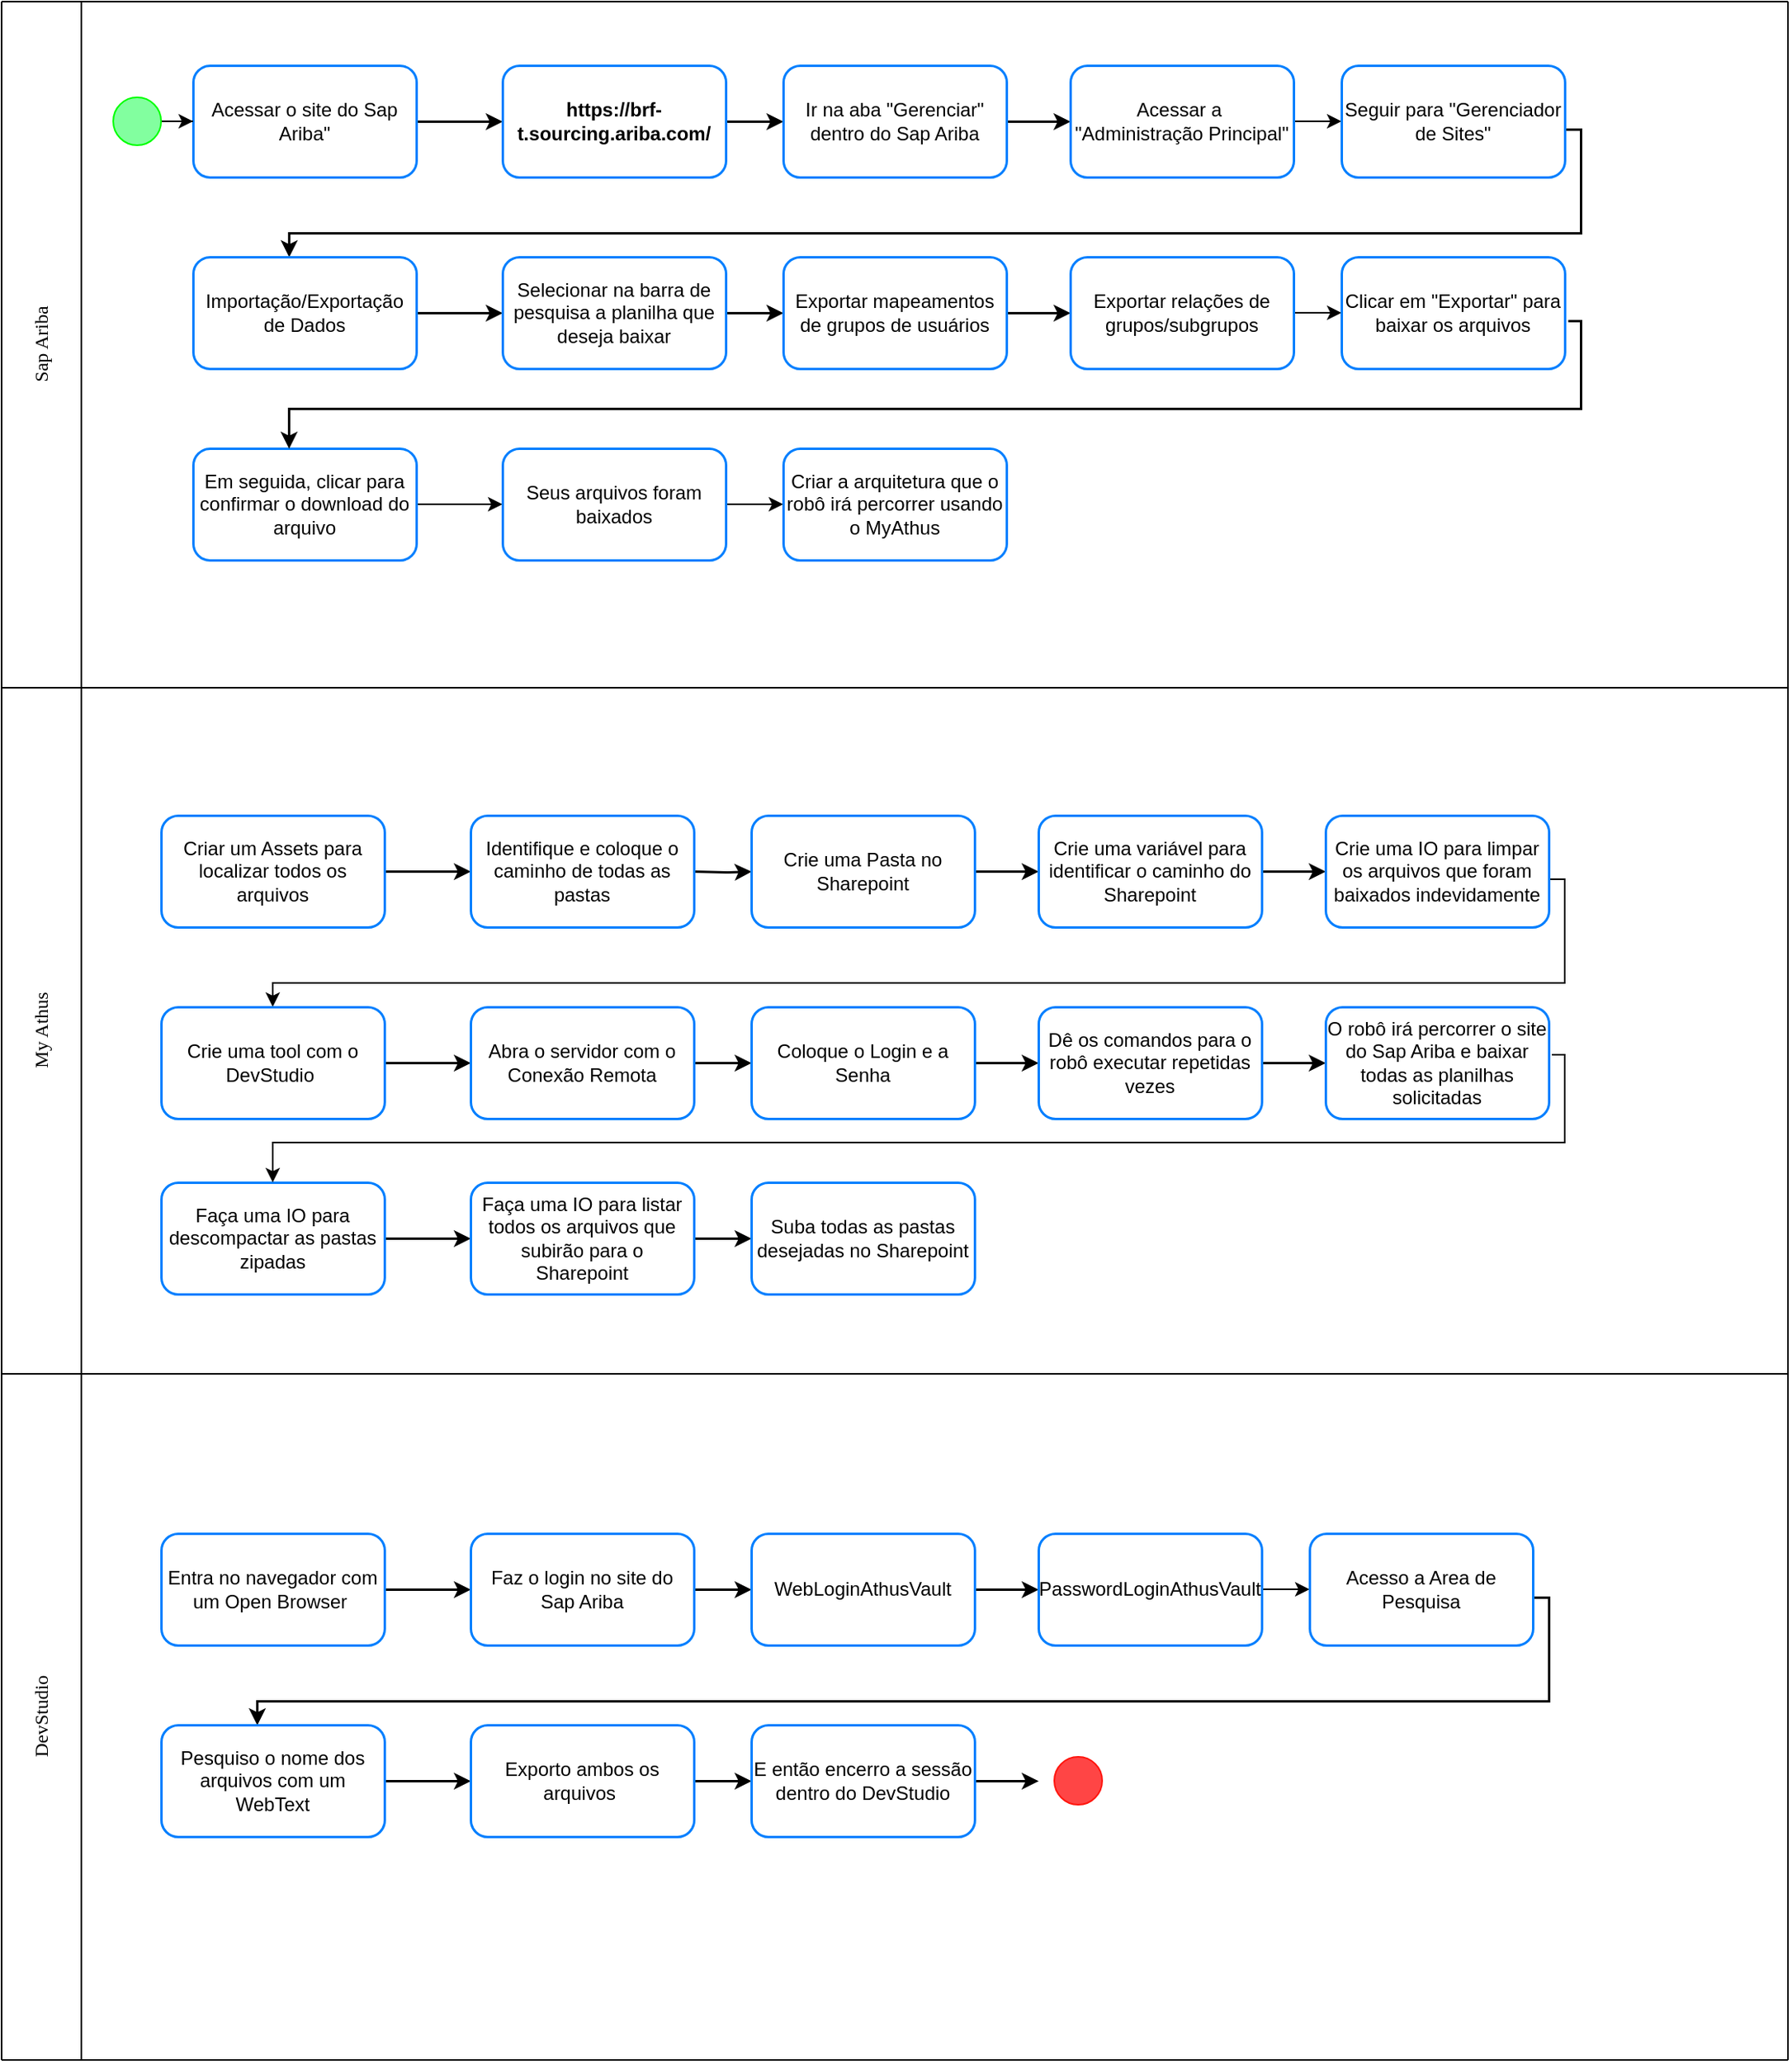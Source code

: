 <mxfile version="24.5.5" type="github">
  <diagram name="Página-1" id="-Nbuqv1Fr_TWL1hPOY4e">
    <mxGraphModel dx="1066" dy="613" grid="1" gridSize="10" guides="1" tooltips="1" connect="1" arrows="1" fold="1" page="1" pageScale="1" pageWidth="827" pageHeight="1169" math="0" shadow="0">
      <root>
        <mxCell id="0" />
        <mxCell id="1" parent="0" />
        <mxCell id="xklGR3EyqK50y4K4-iU5-8" value="" style="edgeStyle=orthogonalEdgeStyle;rounded=0;orthogonalLoop=1;jettySize=auto;html=1;strokeColor=#000000;strokeWidth=1.5;" parent="1" source="xklGR3EyqK50y4K4-iU5-1" target="xklGR3EyqK50y4K4-iU5-7" edge="1">
          <mxGeometry relative="1" as="geometry" />
        </mxCell>
        <mxCell id="xklGR3EyqK50y4K4-iU5-1" value="Acessar o site do Sap Ariba&quot;" style="rounded=1;whiteSpace=wrap;html=1;strokeColor=#007FFF;strokeWidth=1.5;" parent="1" vertex="1">
          <mxGeometry x="120" y="40" width="140" height="70" as="geometry" />
        </mxCell>
        <mxCell id="xklGR3EyqK50y4K4-iU5-10" value="" style="edgeStyle=orthogonalEdgeStyle;rounded=0;orthogonalLoop=1;jettySize=auto;html=1;strokeColor=#000000;strokeWidth=1.5;" parent="1" source="xklGR3EyqK50y4K4-iU5-7" target="xklGR3EyqK50y4K4-iU5-9" edge="1">
          <mxGeometry relative="1" as="geometry" />
        </mxCell>
        <mxCell id="xklGR3EyqK50y4K4-iU5-7" value="&lt;b&gt;https://brf-t.sourcing.ariba.com/&lt;/b&gt;" style="rounded=1;whiteSpace=wrap;html=1;strokeColor=#007FFF;strokeWidth=1.5;" parent="1" vertex="1">
          <mxGeometry x="314" y="40" width="140" height="70" as="geometry" />
        </mxCell>
        <mxCell id="xklGR3EyqK50y4K4-iU5-12" value="" style="edgeStyle=orthogonalEdgeStyle;rounded=0;orthogonalLoop=1;jettySize=auto;html=1;strokeColor=#000000;strokeWidth=1.5;" parent="1" source="xklGR3EyqK50y4K4-iU5-9" target="xklGR3EyqK50y4K4-iU5-11" edge="1">
          <mxGeometry relative="1" as="geometry" />
        </mxCell>
        <mxCell id="xklGR3EyqK50y4K4-iU5-9" value="Ir na aba &quot;Gerenciar&quot; dentro do Sap Ariba" style="rounded=1;whiteSpace=wrap;html=1;strokeColor=#007FFF;strokeWidth=1.5;" parent="1" vertex="1">
          <mxGeometry x="490" y="40" width="140" height="70" as="geometry" />
        </mxCell>
        <mxCell id="btMj1ztMAgMaOOfJKISs-78" value="" style="edgeStyle=orthogonalEdgeStyle;rounded=0;orthogonalLoop=1;jettySize=auto;html=1;" parent="1" source="xklGR3EyqK50y4K4-iU5-11" target="xklGR3EyqK50y4K4-iU5-13" edge="1">
          <mxGeometry relative="1" as="geometry" />
        </mxCell>
        <mxCell id="xklGR3EyqK50y4K4-iU5-11" value="Acessar a&amp;nbsp; &quot;Administração Principal&quot;" style="rounded=1;whiteSpace=wrap;html=1;strokeColor=#007FFF;strokeWidth=1.5;" parent="1" vertex="1">
          <mxGeometry x="670" y="40" width="140" height="70" as="geometry" />
        </mxCell>
        <mxCell id="xklGR3EyqK50y4K4-iU5-17" style="edgeStyle=orthogonalEdgeStyle;rounded=0;orthogonalLoop=1;jettySize=auto;html=1;strokeWidth=1.5;entryX=0.429;entryY=0;entryDx=0;entryDy=0;entryPerimeter=0;" parent="1" target="xklGR3EyqK50y4K4-iU5-15" edge="1">
          <mxGeometry relative="1" as="geometry">
            <mxPoint x="180" y="150" as="targetPoint" />
            <mxPoint x="962.02" y="60" as="sourcePoint" />
            <Array as="points">
              <mxPoint x="962" y="80" />
              <mxPoint x="990" y="80" />
              <mxPoint x="990" y="145" />
              <mxPoint x="180" y="145" />
            </Array>
          </mxGeometry>
        </mxCell>
        <mxCell id="xklGR3EyqK50y4K4-iU5-13" value="Seguir para &quot;Gerenciador de Sites&quot;" style="rounded=1;whiteSpace=wrap;html=1;strokeColor=#007FFF;strokeWidth=1.5;" parent="1" vertex="1">
          <mxGeometry x="840" y="40" width="140" height="70" as="geometry" />
        </mxCell>
        <mxCell id="xklGR3EyqK50y4K4-iU5-19" value="" style="edgeStyle=orthogonalEdgeStyle;rounded=0;orthogonalLoop=1;jettySize=auto;html=1;strokeColor=#000000;strokeWidth=1.5;" parent="1" source="xklGR3EyqK50y4K4-iU5-15" target="xklGR3EyqK50y4K4-iU5-18" edge="1">
          <mxGeometry relative="1" as="geometry" />
        </mxCell>
        <mxCell id="xklGR3EyqK50y4K4-iU5-15" value="Importação/Exportação de Dados" style="rounded=1;whiteSpace=wrap;html=1;strokeColor=#007FFF;strokeWidth=1.5;" parent="1" vertex="1">
          <mxGeometry x="120" y="160" width="140" height="70" as="geometry" />
        </mxCell>
        <mxCell id="xklGR3EyqK50y4K4-iU5-21" value="" style="edgeStyle=orthogonalEdgeStyle;rounded=0;orthogonalLoop=1;jettySize=auto;html=1;strokeColor=#000000;strokeWidth=1.5;" parent="1" source="xklGR3EyqK50y4K4-iU5-18" target="xklGR3EyqK50y4K4-iU5-20" edge="1">
          <mxGeometry relative="1" as="geometry" />
        </mxCell>
        <mxCell id="xklGR3EyqK50y4K4-iU5-18" value="Selecionar na barra de pesquisa a planilha que deseja baixar" style="rounded=1;whiteSpace=wrap;html=1;strokeColor=#007FFF;strokeWidth=1.5;" parent="1" vertex="1">
          <mxGeometry x="314" y="160" width="140" height="70" as="geometry" />
        </mxCell>
        <mxCell id="xklGR3EyqK50y4K4-iU5-25" value="" style="edgeStyle=orthogonalEdgeStyle;rounded=0;orthogonalLoop=1;jettySize=auto;html=1;strokeColor=#000000;strokeWidth=1.5;" parent="1" source="xklGR3EyqK50y4K4-iU5-20" target="xklGR3EyqK50y4K4-iU5-24" edge="1">
          <mxGeometry relative="1" as="geometry" />
        </mxCell>
        <mxCell id="xklGR3EyqK50y4K4-iU5-20" value="Exportar mapeamentos de grupos de usuários" style="rounded=1;whiteSpace=wrap;html=1;strokeColor=#007FFF;strokeWidth=1.5;" parent="1" vertex="1">
          <mxGeometry x="490" y="160" width="140" height="70" as="geometry" />
        </mxCell>
        <mxCell id="btMj1ztMAgMaOOfJKISs-79" value="" style="edgeStyle=orthogonalEdgeStyle;rounded=0;orthogonalLoop=1;jettySize=auto;html=1;" parent="1" source="xklGR3EyqK50y4K4-iU5-24" target="xklGR3EyqK50y4K4-iU5-26" edge="1">
          <mxGeometry relative="1" as="geometry" />
        </mxCell>
        <mxCell id="xklGR3EyqK50y4K4-iU5-24" value="Exportar relações de grupos/subgrupos" style="rounded=1;whiteSpace=wrap;html=1;strokeColor=#007FFF;strokeWidth=1.5;" parent="1" vertex="1">
          <mxGeometry x="670" y="160" width="140" height="70" as="geometry" />
        </mxCell>
        <mxCell id="xklGR3EyqK50y4K4-iU5-26" value="Clicar em &quot;Exportar&quot; para baixar os arquivos" style="rounded=1;whiteSpace=wrap;html=1;strokeColor=#007FFF;strokeWidth=1.5;" parent="1" vertex="1">
          <mxGeometry x="840" y="160" width="140" height="70" as="geometry" />
        </mxCell>
        <mxCell id="btMj1ztMAgMaOOfJKISs-73" value="" style="edgeStyle=orthogonalEdgeStyle;rounded=0;orthogonalLoop=1;jettySize=auto;html=1;" parent="1" source="xklGR3EyqK50y4K4-iU5-28" target="btMj1ztMAgMaOOfJKISs-72" edge="1">
          <mxGeometry relative="1" as="geometry" />
        </mxCell>
        <mxCell id="xklGR3EyqK50y4K4-iU5-28" value="Em seguida, clicar para confirmar o download do arquivo" style="rounded=1;whiteSpace=wrap;html=1;strokeColor=#007FFF;strokeWidth=1.5;" parent="1" vertex="1">
          <mxGeometry x="120" y="280" width="140" height="70" as="geometry" />
        </mxCell>
        <mxCell id="xklGR3EyqK50y4K4-iU5-48" style="edgeStyle=orthogonalEdgeStyle;rounded=0;orthogonalLoop=1;jettySize=auto;html=1;strokeWidth=1.5;" parent="1" edge="1">
          <mxGeometry relative="1" as="geometry">
            <mxPoint x="180" y="280" as="targetPoint" />
            <mxPoint x="982" y="200" as="sourcePoint" />
            <Array as="points">
              <mxPoint x="990" y="200" />
              <mxPoint x="990" y="255" />
              <mxPoint x="180" y="255" />
            </Array>
          </mxGeometry>
        </mxCell>
        <mxCell id="btMj1ztMAgMaOOfJKISs-3" value="" style="endArrow=none;html=1;rounded=0;" parent="1" edge="1">
          <mxGeometry width="50" height="50" relative="1" as="geometry">
            <mxPoint x="50" y="430" as="sourcePoint" />
            <mxPoint x="50" as="targetPoint" />
          </mxGeometry>
        </mxCell>
        <mxCell id="btMj1ztMAgMaOOfJKISs-5" value="Sap Ariba" style="text;html=1;align=center;verticalAlign=middle;resizable=0;points=[];autosize=1;strokeColor=none;fillColor=none;rotation=270;fontStyle=0;fontFamily=Verdana;" parent="1" vertex="1">
          <mxGeometry x="-15" y="200" width="80" height="30" as="geometry" />
        </mxCell>
        <mxCell id="btMj1ztMAgMaOOfJKISs-10" value="" style="endArrow=none;html=1;rounded=0;" parent="1" edge="1">
          <mxGeometry width="50" height="50" relative="1" as="geometry">
            <mxPoint x="1120" as="sourcePoint" />
            <mxPoint as="targetPoint" />
          </mxGeometry>
        </mxCell>
        <mxCell id="btMj1ztMAgMaOOfJKISs-11" value="" style="endArrow=none;html=1;rounded=0;" parent="1" edge="1">
          <mxGeometry width="50" height="50" relative="1" as="geometry">
            <mxPoint y="430" as="sourcePoint" />
            <mxPoint as="targetPoint" />
          </mxGeometry>
        </mxCell>
        <mxCell id="btMj1ztMAgMaOOfJKISs-12" value="" style="endArrow=none;html=1;rounded=0;" parent="1" edge="1">
          <mxGeometry width="50" height="50" relative="1" as="geometry">
            <mxPoint x="1120" y="430" as="sourcePoint" />
            <mxPoint x="1120" as="targetPoint" />
          </mxGeometry>
        </mxCell>
        <mxCell id="btMj1ztMAgMaOOfJKISs-15" value="" style="endArrow=none;html=1;rounded=0;" parent="1" edge="1">
          <mxGeometry width="50" height="50" relative="1" as="geometry">
            <mxPoint x="1120" y="430" as="sourcePoint" />
            <mxPoint y="430" as="targetPoint" />
          </mxGeometry>
        </mxCell>
        <mxCell id="btMj1ztMAgMaOOfJKISs-16" value="" style="edgeStyle=orthogonalEdgeStyle;rounded=0;orthogonalLoop=1;jettySize=auto;html=1;strokeColor=#000000;strokeWidth=1.5;" parent="1" source="btMj1ztMAgMaOOfJKISs-17" edge="1">
          <mxGeometry relative="1" as="geometry">
            <mxPoint x="294" y="545" as="targetPoint" />
          </mxGeometry>
        </mxCell>
        <mxCell id="btMj1ztMAgMaOOfJKISs-17" value="Criar um Assets para localizar todos os arquivos" style="rounded=1;whiteSpace=wrap;html=1;strokeColor=#007FFF;strokeWidth=1.5;" parent="1" vertex="1">
          <mxGeometry x="100" y="510" width="140" height="70" as="geometry" />
        </mxCell>
        <mxCell id="btMj1ztMAgMaOOfJKISs-18" value="" style="edgeStyle=orthogonalEdgeStyle;rounded=0;orthogonalLoop=1;jettySize=auto;html=1;strokeColor=#000000;strokeWidth=1.5;" parent="1" target="btMj1ztMAgMaOOfJKISs-21" edge="1">
          <mxGeometry relative="1" as="geometry">
            <mxPoint x="434" y="545.0" as="sourcePoint" />
          </mxGeometry>
        </mxCell>
        <mxCell id="btMj1ztMAgMaOOfJKISs-20" value="" style="edgeStyle=orthogonalEdgeStyle;rounded=0;orthogonalLoop=1;jettySize=auto;html=1;strokeColor=#000000;strokeWidth=1.5;" parent="1" source="btMj1ztMAgMaOOfJKISs-21" target="btMj1ztMAgMaOOfJKISs-23" edge="1">
          <mxGeometry relative="1" as="geometry" />
        </mxCell>
        <mxCell id="btMj1ztMAgMaOOfJKISs-21" value="Crie uma Pasta no Sharepoint" style="rounded=1;whiteSpace=wrap;html=1;strokeColor=#007FFF;strokeWidth=1.5;" parent="1" vertex="1">
          <mxGeometry x="470" y="510" width="140" height="70" as="geometry" />
        </mxCell>
        <mxCell id="btMj1ztMAgMaOOfJKISs-22" value="" style="edgeStyle=orthogonalEdgeStyle;rounded=0;orthogonalLoop=1;jettySize=auto;html=1;strokeColor=#000000;strokeWidth=1.5;" parent="1" source="btMj1ztMAgMaOOfJKISs-23" target="btMj1ztMAgMaOOfJKISs-25" edge="1">
          <mxGeometry relative="1" as="geometry" />
        </mxCell>
        <mxCell id="btMj1ztMAgMaOOfJKISs-23" value="Crie uma variável para identificar o caminho do Sharepoint" style="rounded=1;whiteSpace=wrap;html=1;strokeColor=#007FFF;strokeWidth=1.5;" parent="1" vertex="1">
          <mxGeometry x="650" y="510" width="140" height="70" as="geometry" />
        </mxCell>
        <mxCell id="btMj1ztMAgMaOOfJKISs-24" style="edgeStyle=orthogonalEdgeStyle;rounded=0;orthogonalLoop=1;jettySize=auto;html=1;" parent="1" target="btMj1ztMAgMaOOfJKISs-27" edge="1">
          <mxGeometry relative="1" as="geometry">
            <mxPoint x="160.0" y="615" as="targetPoint" />
            <mxPoint x="952.02" y="530" as="sourcePoint" />
            <Array as="points">
              <mxPoint x="952" y="550" />
              <mxPoint x="980" y="550" />
              <mxPoint x="980" y="615" />
              <mxPoint x="170" y="615" />
            </Array>
          </mxGeometry>
        </mxCell>
        <mxCell id="btMj1ztMAgMaOOfJKISs-25" value="Crie uma IO para limpar os arquivos que foram baixados indevidamente" style="rounded=1;whiteSpace=wrap;html=1;strokeColor=#007FFF;strokeWidth=1.5;" parent="1" vertex="1">
          <mxGeometry x="830" y="510" width="140" height="70" as="geometry" />
        </mxCell>
        <mxCell id="btMj1ztMAgMaOOfJKISs-26" value="" style="edgeStyle=orthogonalEdgeStyle;rounded=0;orthogonalLoop=1;jettySize=auto;html=1;strokeColor=#000000;strokeWidth=1.5;" parent="1" source="btMj1ztMAgMaOOfJKISs-27" target="btMj1ztMAgMaOOfJKISs-29" edge="1">
          <mxGeometry relative="1" as="geometry" />
        </mxCell>
        <mxCell id="btMj1ztMAgMaOOfJKISs-27" value="Crie uma tool com o DevStudio&amp;nbsp;" style="rounded=1;whiteSpace=wrap;html=1;strokeColor=#007FFF;strokeWidth=1.5;" parent="1" vertex="1">
          <mxGeometry x="100" y="630" width="140" height="70" as="geometry" />
        </mxCell>
        <mxCell id="btMj1ztMAgMaOOfJKISs-28" value="" style="edgeStyle=orthogonalEdgeStyle;rounded=0;orthogonalLoop=1;jettySize=auto;html=1;strokeColor=#000000;strokeWidth=1.5;" parent="1" source="btMj1ztMAgMaOOfJKISs-29" target="btMj1ztMAgMaOOfJKISs-31" edge="1">
          <mxGeometry relative="1" as="geometry" />
        </mxCell>
        <mxCell id="btMj1ztMAgMaOOfJKISs-29" value="Abra o servidor com o Conexão Remota" style="rounded=1;whiteSpace=wrap;html=1;strokeColor=#007FFF;strokeWidth=1.5;" parent="1" vertex="1">
          <mxGeometry x="294" y="630" width="140" height="70" as="geometry" />
        </mxCell>
        <mxCell id="btMj1ztMAgMaOOfJKISs-30" value="" style="edgeStyle=orthogonalEdgeStyle;rounded=0;orthogonalLoop=1;jettySize=auto;html=1;strokeColor=#000000;strokeWidth=1.5;" parent="1" source="btMj1ztMAgMaOOfJKISs-31" target="btMj1ztMAgMaOOfJKISs-33" edge="1">
          <mxGeometry relative="1" as="geometry" />
        </mxCell>
        <mxCell id="btMj1ztMAgMaOOfJKISs-31" value="Coloque o Login e a Senha" style="rounded=1;whiteSpace=wrap;html=1;strokeColor=#007FFF;strokeWidth=1.5;" parent="1" vertex="1">
          <mxGeometry x="470" y="630" width="140" height="70" as="geometry" />
        </mxCell>
        <mxCell id="btMj1ztMAgMaOOfJKISs-32" value="" style="edgeStyle=orthogonalEdgeStyle;rounded=0;orthogonalLoop=1;jettySize=auto;html=1;strokeColor=#000000;strokeWidth=1.5;" parent="1" source="btMj1ztMAgMaOOfJKISs-33" target="btMj1ztMAgMaOOfJKISs-34" edge="1">
          <mxGeometry relative="1" as="geometry" />
        </mxCell>
        <mxCell id="btMj1ztMAgMaOOfJKISs-33" value="Dê os comandos para o robô executar repetidas vezes" style="rounded=1;whiteSpace=wrap;html=1;strokeColor=#007FFF;strokeWidth=1.5;" parent="1" vertex="1">
          <mxGeometry x="650" y="630" width="140" height="70" as="geometry" />
        </mxCell>
        <mxCell id="btMj1ztMAgMaOOfJKISs-34" value="O robô irá percorrer o site do Sap Ariba e baixar todas as planilhas solicitadas" style="rounded=1;whiteSpace=wrap;html=1;strokeColor=#007FFF;strokeWidth=1.5;" parent="1" vertex="1">
          <mxGeometry x="830" y="630" width="140" height="70" as="geometry" />
        </mxCell>
        <mxCell id="btMj1ztMAgMaOOfJKISs-46" value="" style="edgeStyle=orthogonalEdgeStyle;rounded=0;orthogonalLoop=1;jettySize=auto;html=1;strokeColor=#000000;strokeWidth=1.5;" parent="1" source="btMj1ztMAgMaOOfJKISs-35" target="btMj1ztMAgMaOOfJKISs-45" edge="1">
          <mxGeometry relative="1" as="geometry" />
        </mxCell>
        <mxCell id="btMj1ztMAgMaOOfJKISs-35" value="Faça uma IO para descompactar as pastas zipadas" style="rounded=1;whiteSpace=wrap;html=1;strokeColor=#007FFF;strokeWidth=1.5;" parent="1" vertex="1">
          <mxGeometry x="100" y="740" width="140" height="70" as="geometry" />
        </mxCell>
        <mxCell id="btMj1ztMAgMaOOfJKISs-36" style="edgeStyle=orthogonalEdgeStyle;rounded=0;orthogonalLoop=1;jettySize=auto;html=1;entryX=0.5;entryY=0;entryDx=0;entryDy=0;" parent="1" target="btMj1ztMAgMaOOfJKISs-35" edge="1">
          <mxGeometry relative="1" as="geometry">
            <mxPoint x="190" y="730" as="targetPoint" />
            <mxPoint x="972" y="660" as="sourcePoint" />
            <Array as="points">
              <mxPoint x="980" y="660" />
              <mxPoint x="980" y="715" />
              <mxPoint x="170" y="715" />
            </Array>
          </mxGeometry>
        </mxCell>
        <mxCell id="btMj1ztMAgMaOOfJKISs-37" value="" style="endArrow=none;html=1;rounded=0;" parent="1" edge="1">
          <mxGeometry width="50" height="50" relative="1" as="geometry">
            <mxPoint x="50" y="860" as="sourcePoint" />
            <mxPoint x="50" y="430" as="targetPoint" />
          </mxGeometry>
        </mxCell>
        <mxCell id="btMj1ztMAgMaOOfJKISs-38" value="My Athus" style="text;html=1;align=center;verticalAlign=middle;resizable=0;points=[];autosize=1;strokeColor=none;fillColor=none;rotation=270;fontStyle=0;fontFamily=Verdana;" parent="1" vertex="1">
          <mxGeometry x="-15" y="630" width="80" height="30" as="geometry" />
        </mxCell>
        <mxCell id="btMj1ztMAgMaOOfJKISs-39" value="" style="endArrow=none;html=1;rounded=0;" parent="1" edge="1">
          <mxGeometry width="50" height="50" relative="1" as="geometry">
            <mxPoint x="1120" y="430" as="sourcePoint" />
            <mxPoint y="430" as="targetPoint" />
          </mxGeometry>
        </mxCell>
        <mxCell id="btMj1ztMAgMaOOfJKISs-40" value="" style="endArrow=none;html=1;rounded=0;" parent="1" edge="1">
          <mxGeometry width="50" height="50" relative="1" as="geometry">
            <mxPoint y="860" as="sourcePoint" />
            <mxPoint y="430" as="targetPoint" />
          </mxGeometry>
        </mxCell>
        <mxCell id="btMj1ztMAgMaOOfJKISs-41" value="" style="endArrow=none;html=1;rounded=0;" parent="1" edge="1">
          <mxGeometry width="50" height="50" relative="1" as="geometry">
            <mxPoint x="1120" y="860" as="sourcePoint" />
            <mxPoint x="1120" y="430" as="targetPoint" />
          </mxGeometry>
        </mxCell>
        <mxCell id="btMj1ztMAgMaOOfJKISs-42" value="" style="endArrow=none;html=1;rounded=0;" parent="1" edge="1">
          <mxGeometry width="50" height="50" relative="1" as="geometry">
            <mxPoint x="1120" y="860" as="sourcePoint" />
            <mxPoint y="860" as="targetPoint" />
          </mxGeometry>
        </mxCell>
        <mxCell id="btMj1ztMAgMaOOfJKISs-44" value="Identifique e coloque o caminho de todas as pastas" style="rounded=1;whiteSpace=wrap;html=1;strokeColor=#007FFF;strokeWidth=1.5;" parent="1" vertex="1">
          <mxGeometry x="294" y="510" width="140" height="70" as="geometry" />
        </mxCell>
        <mxCell id="btMj1ztMAgMaOOfJKISs-48" value="" style="edgeStyle=orthogonalEdgeStyle;rounded=0;orthogonalLoop=1;jettySize=auto;html=1;strokeColor=#000000;strokeWidth=1.5;" parent="1" source="btMj1ztMAgMaOOfJKISs-45" target="btMj1ztMAgMaOOfJKISs-47" edge="1">
          <mxGeometry relative="1" as="geometry" />
        </mxCell>
        <mxCell id="btMj1ztMAgMaOOfJKISs-45" value="Faça uma IO para listar todos os arquivos que subirão para o Sharepoint" style="rounded=1;whiteSpace=wrap;html=1;strokeColor=#007FFF;strokeWidth=1.5;" parent="1" vertex="1">
          <mxGeometry x="294" y="740" width="140" height="70" as="geometry" />
        </mxCell>
        <mxCell id="btMj1ztMAgMaOOfJKISs-47" value="Suba todas as pastas desejadas no Sharepoint" style="rounded=1;whiteSpace=wrap;html=1;strokeColor=#007FFF;strokeWidth=1.5;" parent="1" vertex="1">
          <mxGeometry x="470" y="740" width="140" height="70" as="geometry" />
        </mxCell>
        <mxCell id="btMj1ztMAgMaOOfJKISs-71" value="" style="edgeStyle=orthogonalEdgeStyle;rounded=0;orthogonalLoop=1;jettySize=auto;html=1;" parent="1" source="btMj1ztMAgMaOOfJKISs-70" target="xklGR3EyqK50y4K4-iU5-1" edge="1">
          <mxGeometry relative="1" as="geometry" />
        </mxCell>
        <mxCell id="btMj1ztMAgMaOOfJKISs-70" value="" style="ellipse;whiteSpace=wrap;html=1;aspect=fixed;fillColor=#82FF9F;strokeColor=#00FF00;" parent="1" vertex="1">
          <mxGeometry x="70" y="60" width="30" height="30" as="geometry" />
        </mxCell>
        <mxCell id="btMj1ztMAgMaOOfJKISs-77" value="" style="edgeStyle=orthogonalEdgeStyle;rounded=0;orthogonalLoop=1;jettySize=auto;html=1;" parent="1" source="btMj1ztMAgMaOOfJKISs-72" target="btMj1ztMAgMaOOfJKISs-76" edge="1">
          <mxGeometry relative="1" as="geometry" />
        </mxCell>
        <mxCell id="btMj1ztMAgMaOOfJKISs-72" value="Seus arquivos foram baixados" style="rounded=1;whiteSpace=wrap;html=1;strokeColor=#007FFF;strokeWidth=1.5;" parent="1" vertex="1">
          <mxGeometry x="314" y="280" width="140" height="70" as="geometry" />
        </mxCell>
        <mxCell id="btMj1ztMAgMaOOfJKISs-76" value="Criar a arquitetura que o robô irá percorrer usando o MyAthus" style="rounded=1;whiteSpace=wrap;html=1;strokeColor=#007FFF;strokeWidth=1.5;" parent="1" vertex="1">
          <mxGeometry x="490" y="280" width="140" height="70" as="geometry" />
        </mxCell>
        <mxCell id="btMj1ztMAgMaOOfJKISs-82" value="" style="edgeStyle=orthogonalEdgeStyle;rounded=0;orthogonalLoop=1;jettySize=auto;html=1;strokeColor=#000000;strokeWidth=1.5;" parent="1" source="btMj1ztMAgMaOOfJKISs-83" target="btMj1ztMAgMaOOfJKISs-85" edge="1">
          <mxGeometry relative="1" as="geometry" />
        </mxCell>
        <mxCell id="btMj1ztMAgMaOOfJKISs-83" value="Entra no navegador com um Open Browser&amp;nbsp;" style="rounded=1;whiteSpace=wrap;html=1;strokeColor=#007FFF;strokeWidth=1.5;" parent="1" vertex="1">
          <mxGeometry x="100" y="960" width="140" height="70" as="geometry" />
        </mxCell>
        <mxCell id="btMj1ztMAgMaOOfJKISs-84" value="" style="edgeStyle=orthogonalEdgeStyle;rounded=0;orthogonalLoop=1;jettySize=auto;html=1;strokeColor=#000000;strokeWidth=1.5;" parent="1" source="btMj1ztMAgMaOOfJKISs-85" target="btMj1ztMAgMaOOfJKISs-87" edge="1">
          <mxGeometry relative="1" as="geometry" />
        </mxCell>
        <mxCell id="btMj1ztMAgMaOOfJKISs-85" value="Faz o login no site do Sap Ariba" style="rounded=1;whiteSpace=wrap;html=1;strokeColor=#007FFF;strokeWidth=1.5;" parent="1" vertex="1">
          <mxGeometry x="294" y="960" width="140" height="70" as="geometry" />
        </mxCell>
        <mxCell id="btMj1ztMAgMaOOfJKISs-86" value="" style="edgeStyle=orthogonalEdgeStyle;rounded=0;orthogonalLoop=1;jettySize=auto;html=1;strokeColor=#000000;strokeWidth=1.5;" parent="1" source="btMj1ztMAgMaOOfJKISs-87" target="btMj1ztMAgMaOOfJKISs-89" edge="1">
          <mxGeometry relative="1" as="geometry" />
        </mxCell>
        <mxCell id="btMj1ztMAgMaOOfJKISs-87" value="WebLoginAthusVault" style="rounded=1;whiteSpace=wrap;html=1;strokeColor=#007FFF;strokeWidth=1.5;" parent="1" vertex="1">
          <mxGeometry x="470" y="960" width="140" height="70" as="geometry" />
        </mxCell>
        <mxCell id="btMj1ztMAgMaOOfJKISs-88" value="" style="edgeStyle=orthogonalEdgeStyle;rounded=0;orthogonalLoop=1;jettySize=auto;html=1;" parent="1" source="btMj1ztMAgMaOOfJKISs-89" target="btMj1ztMAgMaOOfJKISs-91" edge="1">
          <mxGeometry relative="1" as="geometry" />
        </mxCell>
        <mxCell id="btMj1ztMAgMaOOfJKISs-89" value="PasswordLoginAthusVault" style="rounded=1;whiteSpace=wrap;html=1;strokeColor=#007FFF;strokeWidth=1.5;" parent="1" vertex="1">
          <mxGeometry x="650" y="960" width="140" height="70" as="geometry" />
        </mxCell>
        <mxCell id="btMj1ztMAgMaOOfJKISs-90" style="edgeStyle=orthogonalEdgeStyle;rounded=0;orthogonalLoop=1;jettySize=auto;html=1;strokeWidth=1.5;entryX=0.429;entryY=0;entryDx=0;entryDy=0;entryPerimeter=0;" parent="1" target="btMj1ztMAgMaOOfJKISs-93" edge="1">
          <mxGeometry relative="1" as="geometry">
            <mxPoint x="160" y="1070" as="targetPoint" />
            <mxPoint x="942.02" y="980" as="sourcePoint" />
            <Array as="points">
              <mxPoint x="942" y="1000" />
              <mxPoint x="970" y="1000" />
              <mxPoint x="970" y="1065" />
              <mxPoint x="160" y="1065" />
            </Array>
          </mxGeometry>
        </mxCell>
        <mxCell id="btMj1ztMAgMaOOfJKISs-91" value="Acesso a Area de Pesquisa" style="rounded=1;whiteSpace=wrap;html=1;strokeColor=#007FFF;strokeWidth=1.5;" parent="1" vertex="1">
          <mxGeometry x="820" y="960" width="140" height="70" as="geometry" />
        </mxCell>
        <mxCell id="btMj1ztMAgMaOOfJKISs-92" value="" style="edgeStyle=orthogonalEdgeStyle;rounded=0;orthogonalLoop=1;jettySize=auto;html=1;strokeColor=#000000;strokeWidth=1.5;" parent="1" source="btMj1ztMAgMaOOfJKISs-93" target="btMj1ztMAgMaOOfJKISs-95" edge="1">
          <mxGeometry relative="1" as="geometry" />
        </mxCell>
        <mxCell id="btMj1ztMAgMaOOfJKISs-93" value="Pesquiso o nome dos arquivos com um WebText" style="rounded=1;whiteSpace=wrap;html=1;strokeColor=#007FFF;strokeWidth=1.5;" parent="1" vertex="1">
          <mxGeometry x="100" y="1080" width="140" height="70" as="geometry" />
        </mxCell>
        <mxCell id="btMj1ztMAgMaOOfJKISs-94" value="" style="edgeStyle=orthogonalEdgeStyle;rounded=0;orthogonalLoop=1;jettySize=auto;html=1;strokeColor=#000000;strokeWidth=1.5;" parent="1" source="btMj1ztMAgMaOOfJKISs-95" target="btMj1ztMAgMaOOfJKISs-97" edge="1">
          <mxGeometry relative="1" as="geometry" />
        </mxCell>
        <mxCell id="btMj1ztMAgMaOOfJKISs-95" value="Exporto ambos os arquivos&amp;nbsp;" style="rounded=1;whiteSpace=wrap;html=1;strokeColor=#007FFF;strokeWidth=1.5;" parent="1" vertex="1">
          <mxGeometry x="294" y="1080" width="140" height="70" as="geometry" />
        </mxCell>
        <mxCell id="btMj1ztMAgMaOOfJKISs-96" value="" style="edgeStyle=orthogonalEdgeStyle;rounded=0;orthogonalLoop=1;jettySize=auto;html=1;strokeColor=#000000;strokeWidth=1.5;" parent="1" source="btMj1ztMAgMaOOfJKISs-97" edge="1">
          <mxGeometry relative="1" as="geometry">
            <mxPoint x="650" y="1115" as="targetPoint" />
          </mxGeometry>
        </mxCell>
        <mxCell id="btMj1ztMAgMaOOfJKISs-97" value="E então encerro a sessão dentro do DevStudio" style="rounded=1;whiteSpace=wrap;html=1;strokeColor=#007FFF;strokeWidth=1.5;" parent="1" vertex="1">
          <mxGeometry x="470" y="1080" width="140" height="70" as="geometry" />
        </mxCell>
        <mxCell id="btMj1ztMAgMaOOfJKISs-104" value="" style="endArrow=none;html=1;rounded=0;" parent="1" edge="1">
          <mxGeometry width="50" height="50" relative="1" as="geometry">
            <mxPoint x="50" y="1290" as="sourcePoint" />
            <mxPoint x="50" y="860" as="targetPoint" />
          </mxGeometry>
        </mxCell>
        <mxCell id="btMj1ztMAgMaOOfJKISs-105" value="DevStudio" style="text;html=1;align=center;verticalAlign=middle;resizable=0;points=[];autosize=1;strokeColor=none;fillColor=none;rotation=270;fontStyle=0;fontFamily=Verdana;" parent="1" vertex="1">
          <mxGeometry x="-20" y="1060" width="90" height="30" as="geometry" />
        </mxCell>
        <mxCell id="btMj1ztMAgMaOOfJKISs-106" value="" style="endArrow=none;html=1;rounded=0;" parent="1" edge="1">
          <mxGeometry width="50" height="50" relative="1" as="geometry">
            <mxPoint x="1120" y="860" as="sourcePoint" />
            <mxPoint x="-8.882e-16" y="860" as="targetPoint" />
          </mxGeometry>
        </mxCell>
        <mxCell id="btMj1ztMAgMaOOfJKISs-107" value="" style="endArrow=none;html=1;rounded=0;" parent="1" edge="1">
          <mxGeometry width="50" height="50" relative="1" as="geometry">
            <mxPoint x="-8.882e-16" y="1290" as="sourcePoint" />
            <mxPoint x="-8.882e-16" y="860" as="targetPoint" />
          </mxGeometry>
        </mxCell>
        <mxCell id="btMj1ztMAgMaOOfJKISs-108" value="" style="endArrow=none;html=1;rounded=0;" parent="1" edge="1">
          <mxGeometry width="50" height="50" relative="1" as="geometry">
            <mxPoint x="1120" y="1290" as="sourcePoint" />
            <mxPoint x="1120" y="860" as="targetPoint" />
          </mxGeometry>
        </mxCell>
        <mxCell id="btMj1ztMAgMaOOfJKISs-109" value="" style="endArrow=none;html=1;rounded=0;" parent="1" edge="1">
          <mxGeometry width="50" height="50" relative="1" as="geometry">
            <mxPoint x="1120" y="1290" as="sourcePoint" />
            <mxPoint x="-8.882e-16" y="1290" as="targetPoint" />
          </mxGeometry>
        </mxCell>
        <mxCell id="btMj1ztMAgMaOOfJKISs-110" value="" style="endArrow=none;html=1;rounded=0;" parent="1" edge="1">
          <mxGeometry width="50" height="50" relative="1" as="geometry">
            <mxPoint x="1120" y="1290" as="sourcePoint" />
            <mxPoint x="-8.882e-16" y="1290" as="targetPoint" />
          </mxGeometry>
        </mxCell>
        <mxCell id="obUuhPX0oxgEwz4-49ue-1" value="" style="ellipse;whiteSpace=wrap;html=1;aspect=fixed;fillColor=#FF4545;strokeColor=#FF150D;" vertex="1" parent="1">
          <mxGeometry x="660" y="1100" width="30" height="30" as="geometry" />
        </mxCell>
      </root>
    </mxGraphModel>
  </diagram>
</mxfile>
